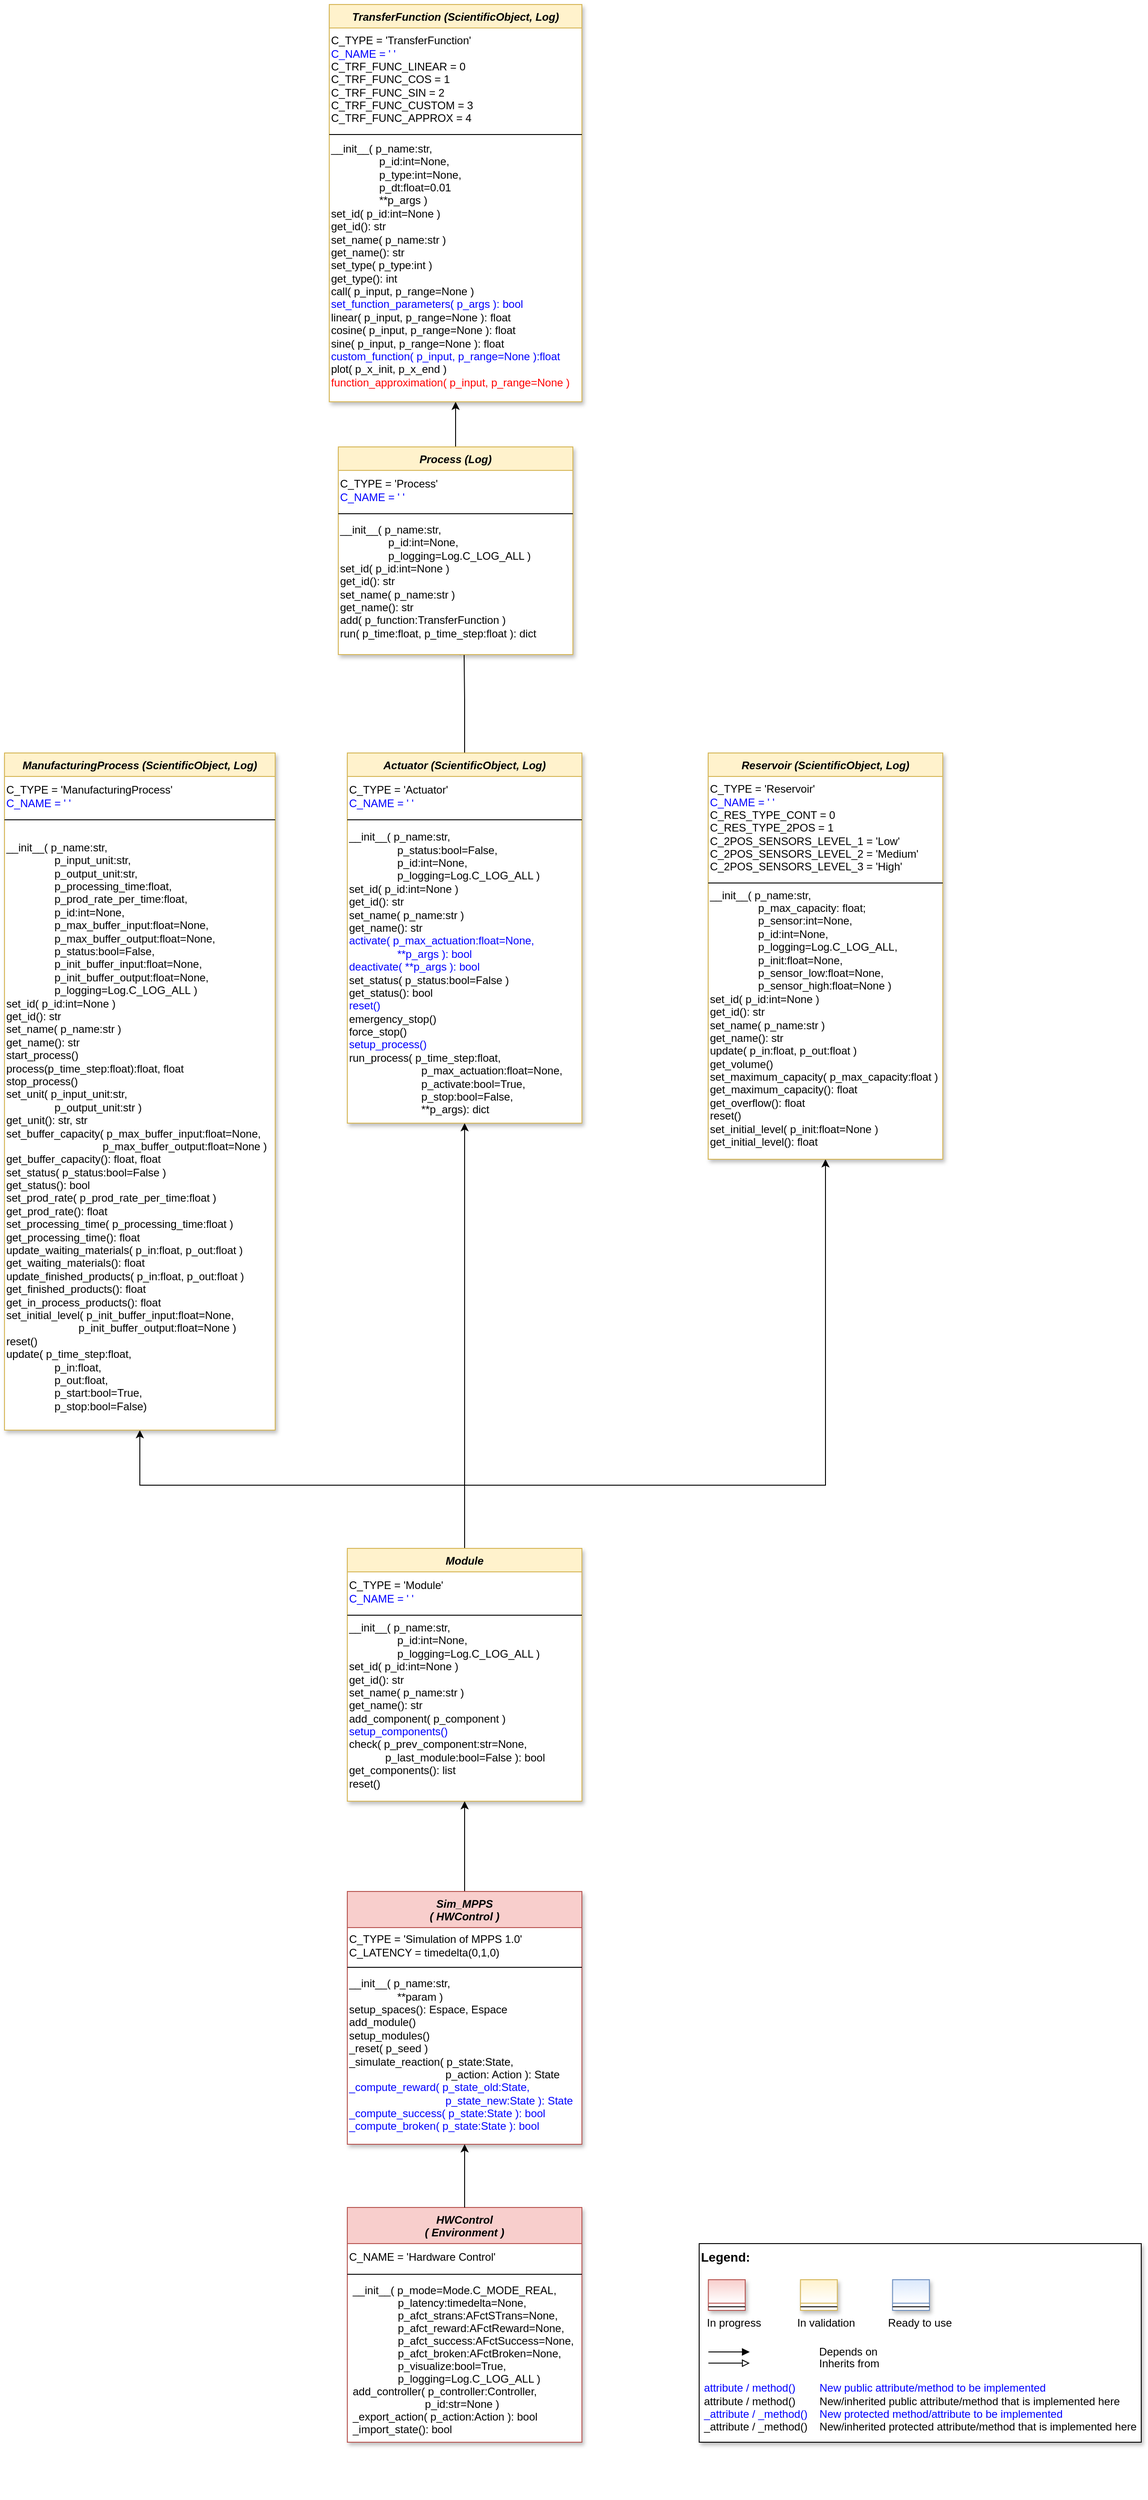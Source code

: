 <mxfile version="20.2.3" type="device"><diagram id="C5RBs43oDa-KdzZeNtuy" name="Page-1"><mxGraphModel dx="1422" dy="977" grid="1" gridSize="10" guides="1" tooltips="1" connect="1" arrows="1" fold="1" page="1" pageScale="1" pageWidth="2336" pageHeight="1654" math="0" shadow="0"><root><mxCell id="WIyWlLk6GJQsqaUBKTNV-0"/><mxCell id="WIyWlLk6GJQsqaUBKTNV-1" parent="WIyWlLk6GJQsqaUBKTNV-0"/><mxCell id="HwpbaipmCZ6msKkclnDm-9" style="edgeStyle=orthogonalEdgeStyle;rounded=0;orthogonalLoop=1;jettySize=auto;html=1;entryX=0.5;entryY=1;entryDx=0;entryDy=0;" parent="WIyWlLk6GJQsqaUBKTNV-1" source="uryo6djWwB9KvB10PPW3-9" target="HwpbaipmCZ6msKkclnDm-3" edge="1"><mxGeometry relative="1" as="geometry"/></mxCell><mxCell id="uryo6djWwB9KvB10PPW3-9" value="Sim_MPPS&#10;( HWControl )" style="swimlane;fontStyle=3;align=center;verticalAlign=top;childLayout=stackLayout;horizontal=1;startSize=40;horizontalStack=0;resizeParent=1;resizeLast=0;collapsible=1;marginBottom=0;rounded=0;shadow=1;strokeWidth=1;fillColor=#f8cecc;strokeColor=#b85450;swimlaneFillColor=#ffffff;" parent="WIyWlLk6GJQsqaUBKTNV-1" vertex="1"><mxGeometry x="480" y="2310" width="260" height="280" as="geometry"><mxRectangle x="230" y="140" width="160" height="26" as="alternateBounds"/></mxGeometry></mxCell><mxCell id="KNHcogfL9zA5Jfy7HWF_-0" value="&lt;span style=&quot;&quot;&gt;C_TYPE = 'Simulation of MPPS 1.0'&lt;br&gt;C_LATENCY = timedelta(0,1,0)&lt;br&gt;&lt;/span&gt;" style="text;html=1;strokeColor=none;fillColor=none;align=left;verticalAlign=middle;whiteSpace=wrap;rounded=0;" vertex="1" parent="uryo6djWwB9KvB10PPW3-9"><mxGeometry y="40" width="260" height="40" as="geometry"/></mxCell><mxCell id="uryo6djWwB9KvB10PPW3-10" value="" style="line;html=1;strokeWidth=1;align=left;verticalAlign=middle;spacingTop=-1;spacingLeft=3;spacingRight=3;rotatable=0;labelPosition=right;points=[];portConstraint=eastwest;fillColor=#f8cecc;strokeColor=#000000;" parent="uryo6djWwB9KvB10PPW3-9" vertex="1"><mxGeometry y="80" width="260" height="8" as="geometry"/></mxCell><mxCell id="0DCWFAYMtEVJNfJJVhTo-0" value="" style="group" parent="WIyWlLk6GJQsqaUBKTNV-1" vertex="1" connectable="0"><mxGeometry x="870" y="2700" width="490" height="220" as="geometry"/></mxCell><mxCell id="0DCWFAYMtEVJNfJJVhTo-1" value="&lt;font color=&quot;#000000&quot; size=&quot;1&quot;&gt;&lt;b style=&quot;font-size: 14px&quot;&gt;Legend:&lt;br&gt;&lt;/b&gt;&lt;/font&gt;&lt;br&gt;&lt;br&gt;&lt;br&gt;&lt;font color=&quot;#0000ff&quot; style=&quot;font-size: 6px&quot;&gt;&lt;br&gt;&lt;/font&gt;&lt;span style=&quot;color: rgb(0 , 0 , 0)&quot;&gt;&lt;font style=&quot;font-size: 4px&quot;&gt;&amp;nbsp; &amp;nbsp;&lt;/font&gt;&amp;nbsp;In progress&amp;nbsp; &amp;nbsp; &amp;nbsp; &amp;nbsp; &amp;nbsp; &amp;nbsp; In validation&amp;nbsp; &amp;nbsp; &amp;nbsp; &amp;nbsp; &amp;nbsp; &amp;nbsp;Ready to use&lt;/span&gt;&lt;font color=&quot;#000000&quot;&gt;&amp;nbsp;&lt;br&gt;&lt;/font&gt;&lt;font color=&quot;#0000ff&quot;&gt;&lt;br&gt;&lt;br&gt;&lt;br&gt;&lt;br&gt;&amp;nbsp;attribute / method()&amp;nbsp; &amp;nbsp; &amp;nbsp; &amp;nbsp; New public attribute/method to be implemented&lt;/font&gt;&lt;br&gt;&lt;font color=&quot;#000000&quot;&gt;&amp;nbsp;&lt;/font&gt;&lt;font color=&quot;#000000&quot;&gt;attribute / method()&lt;span&gt;&#9;&lt;/span&gt;&amp;nbsp; &amp;nbsp; &amp;nbsp; &amp;nbsp;New/inherited public attribute/method that is implemented here&lt;br&gt;&lt;/font&gt;&lt;font color=&quot;#0000ff&quot;&gt;&amp;nbsp;_attribute /&amp;nbsp;&lt;/font&gt;&lt;font color=&quot;#0000ff&quot;&gt;_method()&amp;nbsp; &amp;nbsp; New protected method/attribute to be implemented&lt;/font&gt;&lt;br&gt;&lt;font color=&quot;#000000&quot;&gt;&amp;nbsp;_attribute / _method()&amp;nbsp; &amp;nbsp; New/inherited protected attribute/method that is implemented here&lt;br&gt;&lt;/font&gt;&lt;font color=&quot;#000000&quot;&gt;&lt;br&gt;&lt;br&gt;&lt;br&gt;&lt;br&gt;&lt;br&gt;&lt;/font&gt;" style="text;html=1;align=left;verticalAlign=top;whiteSpace=wrap;rounded=0;fontColor=#006600;strokeColor=#000000;shadow=1;fillColor=#ffffff;" parent="0DCWFAYMtEVJNfJJVhTo-0" vertex="1"><mxGeometry width="490.0" height="220" as="geometry"/></mxCell><mxCell id="0DCWFAYMtEVJNfJJVhTo-2" value="Depends on" style="endArrow=block;html=1;labelPosition=right;verticalLabelPosition=middle;align=left;verticalAlign=middle;endFill=1;fontSize=12;" parent="0DCWFAYMtEVJNfJJVhTo-0" edge="1"><mxGeometry x="-1623.125" y="-2180" width="51.042" height="50" as="geometry"><mxPoint x="10.208" y="120.003" as="sourcePoint"/><mxPoint x="55.991" y="120.003" as="targetPoint"/><mxPoint x="98" as="offset"/><Array as="points"><mxPoint x="30.625" y="120"/></Array></mxGeometry></mxCell><mxCell id="0DCWFAYMtEVJNfJJVhTo-3" value="Inherits from" style="endArrow=block;html=1;labelPosition=right;verticalLabelPosition=middle;align=left;verticalAlign=middle;endFill=0;fontSize=12;" parent="0DCWFAYMtEVJNfJJVhTo-0" edge="1"><mxGeometry x="-1623.125" y="-2180" width="51.042" height="50" as="geometry"><mxPoint x="10.208" y="132.385" as="sourcePoint"/><mxPoint x="55.991" y="132.385" as="targetPoint"/><mxPoint x="98" y="1" as="offset"/></mxGeometry></mxCell><mxCell id="0DCWFAYMtEVJNfJJVhTo-4" value="" style="swimlane;fontStyle=3;align=center;verticalAlign=top;childLayout=stackLayout;horizontal=1;startSize=26;horizontalStack=0;resizeParent=1;resizeLast=0;collapsible=1;marginBottom=0;rounded=0;shadow=1;strokeWidth=1;fillColor=#f8cecc;strokeColor=#b85450;gradientColor=#ffffff;swimlaneFillColor=#ffffff;" parent="0DCWFAYMtEVJNfJJVhTo-0" vertex="1"><mxGeometry x="10.208" y="40" width="40.833" height="34" as="geometry"><mxRectangle x="230" y="140" width="160" height="26" as="alternateBounds"/></mxGeometry></mxCell><mxCell id="0DCWFAYMtEVJNfJJVhTo-5" value="" style="line;html=1;strokeWidth=1;align=left;verticalAlign=middle;spacingTop=-1;spacingLeft=3;spacingRight=3;rotatable=0;labelPosition=right;points=[];portConstraint=eastwest;" parent="0DCWFAYMtEVJNfJJVhTo-4" vertex="1"><mxGeometry y="26" width="40.833" height="8" as="geometry"/></mxCell><mxCell id="0DCWFAYMtEVJNfJJVhTo-6" value="" style="swimlane;fontStyle=3;align=center;verticalAlign=top;childLayout=stackLayout;horizontal=1;startSize=26;horizontalStack=0;resizeParent=1;resizeLast=0;collapsible=1;marginBottom=0;rounded=0;shadow=1;strokeWidth=1;fillColor=#fff2cc;strokeColor=#d6b656;gradientColor=#ffffff;swimlaneFillColor=#ffffff;" parent="0DCWFAYMtEVJNfJJVhTo-0" vertex="1"><mxGeometry x="112.292" y="40" width="40.833" height="34" as="geometry"><mxRectangle x="230" y="140" width="160" height="26" as="alternateBounds"/></mxGeometry></mxCell><mxCell id="0DCWFAYMtEVJNfJJVhTo-7" value="" style="line;html=1;strokeWidth=1;align=left;verticalAlign=middle;spacingTop=-1;spacingLeft=3;spacingRight=3;rotatable=0;labelPosition=right;points=[];portConstraint=eastwest;" parent="0DCWFAYMtEVJNfJJVhTo-6" vertex="1"><mxGeometry y="26" width="40.833" height="8" as="geometry"/></mxCell><mxCell id="0DCWFAYMtEVJNfJJVhTo-8" value="" style="swimlane;fontStyle=3;align=center;verticalAlign=top;childLayout=stackLayout;horizontal=1;startSize=26;horizontalStack=0;resizeParent=1;resizeLast=0;collapsible=1;marginBottom=0;rounded=0;shadow=1;strokeWidth=1;fillColor=#dae8fc;strokeColor=#6c8ebf;gradientColor=#ffffff;swimlaneFillColor=#ffffff;" parent="0DCWFAYMtEVJNfJJVhTo-0" vertex="1"><mxGeometry x="214.375" y="40" width="40.833" height="34" as="geometry"><mxRectangle x="230" y="140" width="160" height="26" as="alternateBounds"/></mxGeometry></mxCell><mxCell id="0DCWFAYMtEVJNfJJVhTo-9" value="" style="line;html=1;strokeWidth=1;align=left;verticalAlign=middle;spacingTop=-1;spacingLeft=3;spacingRight=3;rotatable=0;labelPosition=right;points=[];portConstraint=eastwest;" parent="0DCWFAYMtEVJNfJJVhTo-8" vertex="1"><mxGeometry y="26" width="40.833" height="8" as="geometry"/></mxCell><mxCell id="HwpbaipmCZ6msKkclnDm-21" style="edgeStyle=orthogonalEdgeStyle;rounded=0;orthogonalLoop=1;jettySize=auto;html=1;exitX=0.5;exitY=0;exitDx=0;exitDy=0;entryX=0.5;entryY=1;entryDx=0;entryDy=0;" parent="WIyWlLk6GJQsqaUBKTNV-1" source="HwpbaipmCZ6msKkclnDm-3" target="HwpbaipmCZ6msKkclnDm-12" edge="1"><mxGeometry relative="1" as="geometry"/></mxCell><mxCell id="HwpbaipmCZ6msKkclnDm-22" style="edgeStyle=orthogonalEdgeStyle;rounded=0;orthogonalLoop=1;jettySize=auto;html=1;exitX=0.5;exitY=0;exitDx=0;exitDy=0;entryX=0.5;entryY=1;entryDx=0;entryDy=0;" parent="WIyWlLk6GJQsqaUBKTNV-1" source="HwpbaipmCZ6msKkclnDm-3" target="HwpbaipmCZ6msKkclnDm-10" edge="1"><mxGeometry relative="1" as="geometry"><Array as="points"><mxPoint x="610" y="1860"/><mxPoint x="1010" y="1860"/></Array></mxGeometry></mxCell><mxCell id="HwpbaipmCZ6msKkclnDm-23" style="edgeStyle=orthogonalEdgeStyle;rounded=0;orthogonalLoop=1;jettySize=auto;html=1;exitX=0.5;exitY=0;exitDx=0;exitDy=0;entryX=0.5;entryY=1;entryDx=0;entryDy=0;" parent="WIyWlLk6GJQsqaUBKTNV-1" source="HwpbaipmCZ6msKkclnDm-3" target="HwpbaipmCZ6msKkclnDm-14" edge="1"><mxGeometry relative="1" as="geometry"><Array as="points"><mxPoint x="610" y="1860"/><mxPoint x="250" y="1860"/></Array></mxGeometry></mxCell><mxCell id="HwpbaipmCZ6msKkclnDm-3" value="Module" style="swimlane;fontStyle=3;align=center;verticalAlign=top;childLayout=stackLayout;horizontal=1;startSize=26;horizontalStack=0;resizeParent=1;resizeLast=0;collapsible=1;marginBottom=0;rounded=0;shadow=1;strokeWidth=1;fillColor=#fff2cc;strokeColor=#d6b656;swimlaneFillColor=#ffffff;" parent="WIyWlLk6GJQsqaUBKTNV-1" vertex="1"><mxGeometry x="480" y="1930" width="260" height="280" as="geometry"><mxRectangle x="230" y="140" width="160" height="26" as="alternateBounds"/></mxGeometry></mxCell><mxCell id="aHs43ZqTLczmFFkF9JPG-1" value="&lt;span style=&quot;&quot;&gt;C_TYPE = 'Module'&lt;br&gt;&lt;font color=&quot;#0000ff&quot;&gt;C_NAME = ' '&lt;/font&gt;&lt;br&gt;&lt;/span&gt;" style="text;html=1;strokeColor=none;fillColor=none;align=left;verticalAlign=middle;whiteSpace=wrap;rounded=0;" parent="HwpbaipmCZ6msKkclnDm-3" vertex="1"><mxGeometry y="26" width="260" height="44" as="geometry"/></mxCell><mxCell id="HwpbaipmCZ6msKkclnDm-5" value="" style="line;html=1;strokeWidth=1;align=left;verticalAlign=middle;spacingTop=-1;spacingLeft=3;spacingRight=3;rotatable=0;labelPosition=right;points=[];portConstraint=eastwest;fillColor=#f8cecc;strokeColor=#000000;" parent="HwpbaipmCZ6msKkclnDm-3" vertex="1"><mxGeometry y="70" width="260" height="8" as="geometry"/></mxCell><mxCell id="aHs43ZqTLczmFFkF9JPG-2" value="__init__( p_name:str,&lt;br&gt;&lt;span style=&quot;white-space: pre;&quot;&gt;&#9;&lt;/span&gt;&lt;span style=&quot;white-space: pre;&quot;&gt;&#9;&lt;/span&gt;p_id:int=None,&lt;br&gt;&lt;span style=&quot;white-space: pre;&quot;&gt;&#9;&lt;/span&gt;&lt;span style=&quot;white-space: pre;&quot;&gt;&#9;&lt;/span&gt;p_logging=Log.C_LOG_ALL )&lt;br&gt;set_id( p_id:int=None )&lt;br&gt;get_id(): str&lt;br&gt;set_name( p_name:str )&lt;br&gt;get_name(): str&lt;br&gt;add_component( p_component )&lt;br&gt;&lt;font color=&quot;#0000ff&quot;&gt;setup_components()&lt;/font&gt;&lt;br&gt;check( p_prev_component:str=None,&lt;br&gt;&lt;span style=&quot;white-space: pre;&quot;&gt;&#9;&lt;/span&gt;&amp;nbsp; &amp;nbsp; p_last_module:bool=False ): bool&lt;br&gt;get_components(): list&lt;br&gt;reset()" style="text;html=1;strokeColor=none;fillColor=none;align=left;verticalAlign=middle;whiteSpace=wrap;rounded=0;" parent="HwpbaipmCZ6msKkclnDm-3" vertex="1"><mxGeometry y="78" width="260" height="192" as="geometry"/></mxCell><mxCell id="HwpbaipmCZ6msKkclnDm-10" value="Reservoir (ScientificObject, Log)" style="swimlane;fontStyle=3;align=center;verticalAlign=top;childLayout=stackLayout;horizontal=1;startSize=26;horizontalStack=0;resizeParent=1;resizeLast=0;collapsible=1;marginBottom=0;rounded=0;shadow=1;strokeWidth=1;fillColor=#fff2cc;strokeColor=#d6b656;swimlaneFillColor=#ffffff;" parent="WIyWlLk6GJQsqaUBKTNV-1" vertex="1"><mxGeometry x="880" y="1049" width="260" height="450" as="geometry"><mxRectangle x="230" y="140" width="160" height="26" as="alternateBounds"/></mxGeometry></mxCell><mxCell id="wk6TkpKfk2oOGZ_sk74T-4" value="&lt;span style=&quot;&quot;&gt;C_TYPE = 'Reservoir'&lt;br&gt;&lt;font color=&quot;#0000ff&quot;&gt;C_NAME = ' '&lt;br&gt;&lt;/font&gt;C_RES_TYPE_CONT = 0&lt;br&gt;C_RES_TYPE_2POS = 1&lt;br&gt;C_2POS_SENSORS_LEVEL_1 = 'Low'&lt;/span&gt;&lt;br&gt;C_2POS_SENSORS_LEVEL_2 = 'Medium'&lt;br&gt;C_2POS_SENSORS_LEVEL_3 = 'High'&lt;span style=&quot;&quot;&gt;&lt;br&gt;&lt;/span&gt;" style="text;html=1;strokeColor=none;fillColor=none;align=left;verticalAlign=middle;whiteSpace=wrap;rounded=0;" parent="HwpbaipmCZ6msKkclnDm-10" vertex="1"><mxGeometry y="26" width="260" height="114" as="geometry"/></mxCell><mxCell id="HwpbaipmCZ6msKkclnDm-11" value="" style="line;html=1;strokeWidth=1;align=left;verticalAlign=middle;spacingTop=-1;spacingLeft=3;spacingRight=3;rotatable=0;labelPosition=right;points=[];portConstraint=eastwest;fillColor=#f8cecc;strokeColor=#000000;" parent="HwpbaipmCZ6msKkclnDm-10" vertex="1"><mxGeometry y="140" width="260" height="8" as="geometry"/></mxCell><mxCell id="wk6TkpKfk2oOGZ_sk74T-5" value="__init__( p_name:str,&lt;br&gt;&lt;span style=&quot;white-space: pre;&quot;&gt;&#9;&lt;/span&gt;&lt;span style=&quot;white-space: pre;&quot;&gt;&#9;&lt;/span&gt;p_max_capacity: float;&lt;br&gt;&lt;span style=&quot;white-space: pre;&quot;&gt;&#9;&lt;/span&gt;&lt;span style=&quot;white-space: pre;&quot;&gt;&#9;&lt;/span&gt;p_sensor:int=None,&lt;br&gt;&lt;span style=&quot;white-space: pre;&quot;&gt;&#9;&lt;/span&gt;&lt;span style=&quot;white-space: pre;&quot;&gt;&#9;&lt;/span&gt;p_id:int=None,&lt;br&gt;&lt;span style=&quot;white-space: pre;&quot;&gt;&#9;&lt;/span&gt;&lt;span style=&quot;white-space: pre;&quot;&gt;&#9;&lt;/span&gt;p_logging=Log.C_LOG_ALL,&lt;br&gt;&lt;span style=&quot;white-space: pre;&quot;&gt;&#9;&lt;/span&gt;&lt;span style=&quot;white-space: pre;&quot;&gt;&#9;&lt;/span&gt;p_init:float=None,&lt;br&gt;&lt;span style=&quot;white-space: pre;&quot;&gt;&#9;&lt;/span&gt;&lt;span style=&quot;white-space: pre;&quot;&gt;&#9;&lt;/span&gt;p_sensor_low:float=None,&lt;br&gt;&lt;span style=&quot;white-space: pre;&quot;&gt;&#9;&lt;/span&gt;&lt;span style=&quot;white-space: pre;&quot;&gt;&#9;&lt;/span&gt;p_sensor_high:float=None&amp;nbsp;)&lt;br&gt;set_id( p_id:int=None )&lt;br&gt;get_id(): str&lt;br&gt;set_name( p_name:str )&lt;br&gt;get_name(): str&lt;br&gt;update( p_in:float, p_out:float )&lt;br&gt;get_volume()&lt;br&gt;set_maximum_capacity( p_max_capacity:float )&lt;br&gt;get_maximum_capacity(): float&lt;br&gt;get_overflow(): float&lt;br&gt;reset()&lt;br&gt;set_initial_level( p_init:float=None )&lt;br&gt;get_initial_level(): float&lt;br&gt;" style="text;html=1;strokeColor=none;fillColor=none;align=left;verticalAlign=middle;whiteSpace=wrap;rounded=0;" parent="HwpbaipmCZ6msKkclnDm-10" vertex="1"><mxGeometry y="148" width="260" height="292" as="geometry"/></mxCell><mxCell id="wk6TkpKfk2oOGZ_sk74T-12" style="edgeStyle=orthogonalEdgeStyle;rounded=0;orthogonalLoop=1;jettySize=auto;html=1;exitX=0.5;exitY=0;exitDx=0;exitDy=0;entryX=0.536;entryY=1.011;entryDx=0;entryDy=0;entryPerimeter=0;fontColor=#0000FF;" parent="WIyWlLk6GJQsqaUBKTNV-1" source="HwpbaipmCZ6msKkclnDm-12" target="wk6TkpKfk2oOGZ_sk74T-11" edge="1"><mxGeometry relative="1" as="geometry"/></mxCell><mxCell id="HwpbaipmCZ6msKkclnDm-12" value="Actuator (ScientificObject, Log)" style="swimlane;fontStyle=3;align=center;verticalAlign=top;childLayout=stackLayout;horizontal=1;startSize=26;horizontalStack=0;resizeParent=1;resizeLast=0;collapsible=1;marginBottom=0;rounded=0;shadow=1;strokeWidth=1;fillColor=#fff2cc;strokeColor=#d6b656;swimlaneFillColor=#ffffff;" parent="WIyWlLk6GJQsqaUBKTNV-1" vertex="1"><mxGeometry x="480" y="1049" width="260" height="410" as="geometry"><mxRectangle x="230" y="140" width="160" height="26" as="alternateBounds"/></mxGeometry></mxCell><mxCell id="wk6TkpKfk2oOGZ_sk74T-0" value="&lt;span style=&quot;&quot;&gt;C_TYPE = 'Actuator'&lt;br&gt;&lt;font color=&quot;#0000ff&quot;&gt;C_NAME = ' '&lt;/font&gt;&lt;br&gt;&lt;/span&gt;" style="text;html=1;strokeColor=none;fillColor=none;align=left;verticalAlign=middle;whiteSpace=wrap;rounded=0;" parent="HwpbaipmCZ6msKkclnDm-12" vertex="1"><mxGeometry y="26" width="260" height="44" as="geometry"/></mxCell><mxCell id="HwpbaipmCZ6msKkclnDm-13" value="" style="line;html=1;strokeWidth=1;align=left;verticalAlign=middle;spacingTop=-1;spacingLeft=3;spacingRight=3;rotatable=0;labelPosition=right;points=[];portConstraint=eastwest;fillColor=#f8cecc;strokeColor=#000000;" parent="HwpbaipmCZ6msKkclnDm-12" vertex="1"><mxGeometry y="70" width="260" height="8" as="geometry"/></mxCell><mxCell id="wk6TkpKfk2oOGZ_sk74T-1" value="__init__( p_name:str,&lt;br&gt;&lt;span style=&quot;&quot;&gt;&#9;&lt;/span&gt;&lt;span style=&quot;&quot;&gt;&#9;&lt;/span&gt;&lt;span style=&quot;white-space: pre;&quot;&gt;&#9;&lt;/span&gt;&lt;span style=&quot;white-space: pre;&quot;&gt;&#9;&lt;/span&gt;p_status:bool=False,&lt;br&gt;&lt;span style=&quot;white-space: pre;&quot;&gt;&#9;&lt;/span&gt;&lt;span style=&quot;white-space: pre;&quot;&gt;&#9;&lt;/span&gt;p_id:int=None,&lt;br&gt;&lt;span style=&quot;white-space: pre;&quot;&gt;&#9;&lt;/span&gt;&lt;span style=&quot;white-space: pre;&quot;&gt;&#9;&lt;/span&gt;p_logging=Log.C_LOG_ALL )&lt;br&gt;set_id( p_id:int=None )&lt;br&gt;get_id(): str&lt;br&gt;set_name( p_name:str )&lt;br&gt;get_name(): str&lt;br&gt;&lt;font color=&quot;#0000ff&quot;&gt;activate( p_max_actuation:float=None,&lt;br&gt;&lt;span style=&quot;white-space: pre;&quot;&gt;&#9;&lt;/span&gt;&lt;span style=&quot;white-space: pre;&quot;&gt;&#9;&lt;/span&gt;**p_args ): bool&lt;br&gt;deactivate( **p_args ): bool&lt;/font&gt;&lt;br&gt;set_status( p_status:bool=False )&lt;br&gt;get_status(): bool&lt;br&gt;&lt;font color=&quot;#0000ff&quot;&gt;reset()&lt;/font&gt;&lt;br&gt;emergency_stop()&lt;br&gt;force_stop()&lt;br&gt;&lt;font color=&quot;#0000ff&quot;&gt;setup_process()&lt;/font&gt;&lt;br&gt;run_process( p_time_step:float,&lt;br&gt;&lt;span style=&quot;white-space: pre;&quot;&gt;&#9;&lt;/span&gt;&lt;span style=&quot;white-space: pre;&quot;&gt;&#9;&lt;/span&gt;&lt;span style=&quot;white-space: pre;&quot;&gt;&#9;&lt;/span&gt;p_max_actuation:float=None,&lt;br&gt;&lt;span style=&quot;white-space: pre;&quot;&gt;&#9;&lt;/span&gt;&lt;span style=&quot;white-space: pre;&quot;&gt;&#9;&lt;/span&gt;&lt;span style=&quot;white-space: pre;&quot;&gt;&#9;&lt;/span&gt;p_activate:bool=True,&lt;br&gt;&lt;span style=&quot;white-space: pre;&quot;&gt;&#9;&lt;/span&gt;&lt;span style=&quot;white-space: pre;&quot;&gt;&#9;&lt;/span&gt;&lt;span style=&quot;white-space: pre;&quot;&gt;&#9;&lt;/span&gt;p_stop:bool=False,&lt;br&gt;&lt;span style=&quot;white-space: pre;&quot;&gt;&#9;&lt;/span&gt;&lt;span style=&quot;white-space: pre;&quot;&gt;&#9;&lt;/span&gt;&lt;span style=&quot;white-space: pre;&quot;&gt;&#9;&lt;/span&gt;**p_args): dict" style="text;html=1;strokeColor=none;fillColor=none;align=left;verticalAlign=middle;whiteSpace=wrap;rounded=0;" parent="HwpbaipmCZ6msKkclnDm-12" vertex="1"><mxGeometry y="78" width="260" height="332" as="geometry"/></mxCell><mxCell id="HwpbaipmCZ6msKkclnDm-14" value="ManufacturingProcess (ScientificObject, Log)" style="swimlane;fontStyle=3;align=center;verticalAlign=top;childLayout=stackLayout;horizontal=1;startSize=26;horizontalStack=0;resizeParent=1;resizeLast=0;collapsible=1;marginBottom=0;rounded=0;shadow=1;strokeWidth=1;fillColor=#fff2cc;strokeColor=#d6b656;swimlaneFillColor=#ffffff;" parent="WIyWlLk6GJQsqaUBKTNV-1" vertex="1"><mxGeometry x="100" y="1049" width="300" height="750" as="geometry"><mxRectangle x="230" y="140" width="160" height="26" as="alternateBounds"/></mxGeometry></mxCell><mxCell id="wk6TkpKfk2oOGZ_sk74T-6" value="&lt;span style=&quot;&quot;&gt;C_TYPE = 'ManufacturingProcess'&lt;br&gt;&lt;font color=&quot;#0000ff&quot;&gt;C_NAME = ' '&lt;/font&gt;&lt;br&gt;&lt;/span&gt;" style="text;html=1;strokeColor=none;fillColor=none;align=left;verticalAlign=middle;whiteSpace=wrap;rounded=0;" parent="HwpbaipmCZ6msKkclnDm-14" vertex="1"><mxGeometry y="26" width="300" height="44" as="geometry"/></mxCell><mxCell id="HwpbaipmCZ6msKkclnDm-15" value="" style="line;html=1;strokeWidth=1;align=left;verticalAlign=middle;spacingTop=-1;spacingLeft=3;spacingRight=3;rotatable=0;labelPosition=right;points=[];portConstraint=eastwest;fillColor=#f8cecc;strokeColor=#000000;" parent="HwpbaipmCZ6msKkclnDm-14" vertex="1"><mxGeometry y="70" width="300" height="8" as="geometry"/></mxCell><mxCell id="wk6TkpKfk2oOGZ_sk74T-7" value="__init__( p_name:str,&lt;br&gt;&lt;span style=&quot;white-space: pre;&quot;&gt;&#9;&lt;/span&gt;&lt;span style=&quot;white-space: pre;&quot;&gt;&#9;&lt;/span&gt;p_input_unit:str,&lt;br&gt;&lt;span style=&quot;white-space: pre;&quot;&gt;&#9;&lt;/span&gt;&lt;span style=&quot;white-space: pre;&quot;&gt;&#9;&lt;/span&gt;p_output_unit:str,&lt;br&gt;&lt;span style=&quot;white-space: pre;&quot;&gt;&#9;&lt;/span&gt;&lt;span style=&quot;white-space: pre;&quot;&gt;&#9;&lt;/span&gt;p_processing_time:float,&lt;br&gt;&lt;span style=&quot;white-space: pre;&quot;&gt;&#9;&lt;/span&gt;&lt;span style=&quot;white-space: pre;&quot;&gt;&#9;&lt;/span&gt;p_prod_rate_per_time:float,&lt;br&gt;&lt;span style=&quot;white-space: pre;&quot;&gt;&#9;&lt;/span&gt;&lt;span style=&quot;white-space: pre;&quot;&gt;&#9;&lt;/span&gt;p_id:int=None,&lt;br&gt;&lt;span style=&quot;white-space: pre;&quot;&gt;&#9;&lt;/span&gt;&lt;span style=&quot;white-space: pre;&quot;&gt;&#9;&lt;/span&gt;p_max_buffer_input:float=None,&lt;br&gt;&lt;span style=&quot;white-space: pre;&quot;&gt;&#9;&lt;/span&gt;&lt;span style=&quot;white-space: pre;&quot;&gt;&#9;&lt;/span&gt;p_max_buffer_output:float=None,&lt;br&gt;&lt;span style=&quot;white-space: pre;&quot;&gt;&#9;&lt;/span&gt;&lt;span style=&quot;white-space: pre;&quot;&gt;&#9;&lt;/span&gt;p_status:bool=False,&lt;br&gt;&lt;span style=&quot;white-space: pre;&quot;&gt;&#9;&lt;/span&gt;&lt;span style=&quot;white-space: pre;&quot;&gt;&#9;&lt;/span&gt;p_init_buffer_input:float=None,&lt;br&gt;&lt;span style=&quot;white-space: pre;&quot;&gt;&#9;&lt;/span&gt;&lt;span style=&quot;white-space: pre;&quot;&gt;&#9;&lt;/span&gt;p_init_buffer_output:float=None,&lt;br&gt;&lt;span style=&quot;white-space: pre;&quot;&gt;&#9;&lt;/span&gt;&lt;span style=&quot;white-space: pre;&quot;&gt;&#9;&lt;/span&gt;p_logging=Log.C_LOG_ALL&amp;nbsp;)&lt;br&gt;set_id( p_id:int=None )&lt;br&gt;get_id(): str&lt;br&gt;set_name( p_name:str )&lt;br&gt;get_name(): str&lt;br&gt;start_process()&lt;br&gt;process(p_time_step:float):float, float&lt;br&gt;stop_process()&lt;br&gt;set_unit( p_input_unit:str,&lt;br&gt;&lt;span style=&quot;white-space: pre;&quot;&gt;&#9;&lt;/span&gt;&lt;span style=&quot;white-space: pre;&quot;&gt;&#9;&lt;/span&gt;p_output_unit:str )&lt;br&gt;get_unit(): str, str&lt;br&gt;set_buffer_capacity( p_max_buffer_input:float=None,&lt;br&gt;&lt;span style=&quot;white-space: pre;&quot;&gt;&#9;&lt;/span&gt;&lt;span style=&quot;white-space: pre;&quot;&gt;&#9;&lt;/span&gt;&lt;span style=&quot;white-space: pre;&quot;&gt;&#9;&lt;/span&gt;&lt;span style=&quot;white-space: pre;&quot;&gt;&#9;&lt;/span&gt;p_max_buffer_output:float=None )&lt;br&gt;get_buffer_capacity(): float, float&lt;br&gt;set_status( p_status:bool=False )&lt;br&gt;get_status(): bool&lt;br&gt;set_prod_rate( p_prod_rate_per_time:float )&lt;br&gt;get_prod_rate(): float&lt;br&gt;set_processing_time( p_processing_time:float )&lt;br&gt;get_processing_time(): float&lt;br&gt;update_waiting_materials( p_in:float, p_out:float )&lt;br&gt;get_waiting_materials(): float&lt;br&gt;update_finished_products( p_in:float, p_out:float )&lt;br&gt;get_finished_products(): float&lt;br&gt;get_in_process_products(): float&lt;br&gt;set_initial_level( p_init_buffer_input:float=None,&lt;br&gt;&lt;span style=&quot;white-space: pre;&quot;&gt;&#9;&lt;/span&gt;&lt;span style=&quot;white-space: pre;&quot;&gt;&#9;&lt;/span&gt;&lt;span style=&quot;white-space: pre;&quot;&gt;&#9;&lt;/span&gt;p_init_buffer_output:float=None )&lt;br&gt;reset()&lt;br&gt;update( p_time_step:float,&lt;br&gt;&lt;span style=&quot;white-space: pre;&quot;&gt;&#9;&lt;/span&gt;&lt;span style=&quot;white-space: pre;&quot;&gt;&#9;&lt;/span&gt;p_in:float,&lt;br&gt;&lt;span style=&quot;white-space: pre;&quot;&gt;&#9;&lt;/span&gt;&lt;span style=&quot;white-space: pre;&quot;&gt;&#9;&lt;/span&gt;p_out:float,&lt;br&gt;&lt;span style=&quot;white-space: pre;&quot;&gt;&#9;&lt;/span&gt;&lt;span style=&quot;white-space: pre;&quot;&gt;&#9;&lt;/span&gt;p_start:bool=True,&lt;br&gt;&lt;span style=&quot;white-space: pre;&quot;&gt;&#9;&lt;/span&gt;&lt;span style=&quot;white-space: pre;&quot;&gt;&#9;&lt;/span&gt;p_stop:bool=False)" style="text;html=1;strokeColor=none;fillColor=none;align=left;verticalAlign=middle;whiteSpace=wrap;rounded=0;" parent="HwpbaipmCZ6msKkclnDm-14" vertex="1"><mxGeometry y="78" width="300" height="672" as="geometry"/></mxCell><mxCell id="HwpbaipmCZ6msKkclnDm-25" style="edgeStyle=orthogonalEdgeStyle;rounded=0;orthogonalLoop=1;jettySize=auto;html=1;exitX=0.5;exitY=0;exitDx=0;exitDy=0;entryX=0.5;entryY=1;entryDx=0;entryDy=0;" parent="WIyWlLk6GJQsqaUBKTNV-1" source="HwpbaipmCZ6msKkclnDm-16" target="HwpbaipmCZ6msKkclnDm-18" edge="1"><mxGeometry relative="1" as="geometry"/></mxCell><mxCell id="HwpbaipmCZ6msKkclnDm-16" value="Process (Log)" style="swimlane;fontStyle=3;align=center;verticalAlign=top;childLayout=stackLayout;horizontal=1;startSize=26;horizontalStack=0;resizeParent=1;resizeLast=0;collapsible=1;marginBottom=0;rounded=0;shadow=1;strokeWidth=1;fillColor=#fff2cc;strokeColor=#d6b656;swimlaneFillColor=#ffffff;" parent="WIyWlLk6GJQsqaUBKTNV-1" vertex="1"><mxGeometry x="470" y="710" width="260" height="230" as="geometry"><mxRectangle x="230" y="140" width="160" height="26" as="alternateBounds"/></mxGeometry></mxCell><mxCell id="wk6TkpKfk2oOGZ_sk74T-10" value="&lt;span style=&quot;&quot;&gt;C_TYPE = 'Process'&lt;br&gt;&lt;font color=&quot;#0000ff&quot;&gt;C_NAME = ' '&lt;/font&gt;&lt;br&gt;&lt;/span&gt;" style="text;html=1;strokeColor=none;fillColor=none;align=left;verticalAlign=middle;whiteSpace=wrap;rounded=0;" parent="HwpbaipmCZ6msKkclnDm-16" vertex="1"><mxGeometry y="26" width="260" height="44" as="geometry"/></mxCell><mxCell id="HwpbaipmCZ6msKkclnDm-17" value="" style="line;html=1;strokeWidth=1;align=left;verticalAlign=middle;spacingTop=-1;spacingLeft=3;spacingRight=3;rotatable=0;labelPosition=right;points=[];portConstraint=eastwest;fillColor=#f8cecc;strokeColor=default;" parent="HwpbaipmCZ6msKkclnDm-16" vertex="1"><mxGeometry y="70" width="260" height="8" as="geometry"/></mxCell><mxCell id="wk6TkpKfk2oOGZ_sk74T-11" value="__init__( p_name:str,&lt;br&gt;&lt;span style=&quot;&quot;&gt;&#9;&lt;/span&gt;&lt;span style=&quot;&quot;&gt;&#9;&lt;/span&gt;&lt;span style=&quot;white-space: pre;&quot;&gt;&lt;span style=&quot;white-space: pre;&quot;&gt;&#9;&lt;/span&gt;&#9;&lt;/span&gt;p_id:int=None,&lt;br&gt;&lt;span style=&quot;&quot;&gt;&#9;&lt;/span&gt;&lt;span style=&quot;&quot;&gt;&#9;&lt;/span&gt;&lt;span style=&quot;white-space: pre;&quot;&gt;&#9;&lt;/span&gt;&lt;span style=&quot;white-space: pre;&quot;&gt;&#9;&lt;/span&gt;p_logging=Log.C_LOG_ALL )&lt;br&gt;set_id( p_id:int=None )&lt;br&gt;get_id(): str&lt;br&gt;set_name( p_name:str )&lt;br&gt;get_name(): str&lt;br&gt;add( p_function:TransferFunction&amp;nbsp;)&lt;br&gt;run( p_time:float, p_time_step:float ): dict" style="text;html=1;strokeColor=none;fillColor=none;align=left;verticalAlign=middle;whiteSpace=wrap;rounded=0;" parent="HwpbaipmCZ6msKkclnDm-16" vertex="1"><mxGeometry y="78" width="260" height="142" as="geometry"/></mxCell><mxCell id="HwpbaipmCZ6msKkclnDm-18" value="TransferFunction (ScientificObject, Log)" style="swimlane;fontStyle=3;align=center;verticalAlign=top;childLayout=stackLayout;horizontal=1;startSize=26;horizontalStack=0;resizeParent=1;resizeLast=0;collapsible=1;marginBottom=0;rounded=0;shadow=1;strokeWidth=1;fillColor=#fff2cc;strokeColor=#d6b656;swimlaneFillColor=#ffffff;" parent="WIyWlLk6GJQsqaUBKTNV-1" vertex="1"><mxGeometry x="460" y="220" width="280" height="440" as="geometry"><mxRectangle x="230" y="140" width="160" height="26" as="alternateBounds"/></mxGeometry></mxCell><mxCell id="wk6TkpKfk2oOGZ_sk74T-8" value="&lt;span style=&quot;&quot;&gt;C_TYPE = 'TransferFunction'&lt;br&gt;&lt;font color=&quot;#0000ff&quot;&gt;C_NAME = ' '&lt;br&gt;&lt;/font&gt;&lt;/span&gt;&lt;span style=&quot;&quot;&gt;C_TRF_FUNC_LINEAR = 0&lt;/span&gt;&lt;font color=&quot;#0000ff&quot;&gt;&lt;br&gt;&lt;/font&gt;C_TRF_FUNC_COS = 1&lt;font color=&quot;#0000ff&quot;&gt;&lt;br&gt;&lt;/font&gt;C_TRF_FUNC_SIN = 2&lt;font color=&quot;#0000ff&quot;&gt;&lt;br&gt;&lt;/font&gt;C_TRF_FUNC_CUSTOM = 3&lt;font color=&quot;#0000ff&quot;&gt;&lt;br&gt;&lt;/font&gt;C_TRF_FUNC_APPROX = 4&lt;span style=&quot;&quot;&gt;&lt;br&gt;&lt;/span&gt;" style="text;html=1;strokeColor=none;fillColor=none;align=left;verticalAlign=middle;whiteSpace=wrap;rounded=0;" parent="HwpbaipmCZ6msKkclnDm-18" vertex="1"><mxGeometry y="26" width="280" height="114" as="geometry"/></mxCell><mxCell id="aHs43ZqTLczmFFkF9JPG-0" value="" style="line;html=1;strokeWidth=1;align=left;verticalAlign=middle;spacingTop=-1;spacingLeft=3;spacingRight=3;rotatable=0;labelPosition=right;points=[];portConstraint=eastwest;fillColor=#f8cecc;strokeColor=#000000;" parent="HwpbaipmCZ6msKkclnDm-18" vertex="1"><mxGeometry y="140" width="280" height="8" as="geometry"/></mxCell><mxCell id="wk6TkpKfk2oOGZ_sk74T-9" value="__init__( p_name:str,&lt;br&gt;&lt;span style=&quot;&quot;&gt;&#9;&lt;/span&gt;&lt;span style=&quot;&quot;&gt;&#9;&lt;/span&gt;&lt;span style=&quot;white-space: pre;&quot;&gt;&lt;span style=&quot;white-space: pre;&quot;&gt;&#9;&lt;/span&gt;&#9;&lt;/span&gt;p_id:int=None,&lt;br&gt;&lt;span style=&quot;&quot;&gt;&#9;&lt;/span&gt;&lt;span style=&quot;&quot;&gt;&#9;&lt;/span&gt;&lt;span style=&quot;white-space: pre;&quot;&gt;&#9;&lt;/span&gt;&lt;span style=&quot;white-space: pre;&quot;&gt;&#9;&lt;/span&gt;p_type:int=None,&lt;br&gt;&lt;span style=&quot;&quot;&gt;&#9;&lt;/span&gt;&lt;span style=&quot;&quot;&gt;&#9;&lt;/span&gt;&lt;span style=&quot;white-space: pre;&quot;&gt;&#9;&lt;/span&gt;&lt;span style=&quot;white-space: pre;&quot;&gt;&#9;&lt;/span&gt;p_dt:float=0.01&lt;br&gt;&lt;span style=&quot;&quot;&gt;&#9;&lt;/span&gt;&lt;span style=&quot;&quot;&gt;&#9;&lt;/span&gt;&lt;span style=&quot;white-space: pre;&quot;&gt;&#9;&lt;/span&gt;&lt;span style=&quot;white-space: pre;&quot;&gt;&#9;&lt;/span&gt;**p_args&amp;nbsp;)&lt;br&gt;set_id( p_id:int=None )&lt;br&gt;get_id(): str&lt;br&gt;set_name( p_name:str )&lt;br&gt;get_name(): str&lt;br&gt;set_type( p_type:int )&lt;br&gt;get_type(): int&lt;br&gt;call( p_input, p_range=None )&lt;br&gt;&lt;font color=&quot;#0000ff&quot;&gt;set_function_parameters( p_args ): bool&lt;/font&gt;&lt;br&gt;linear( p_input, p_range=None&amp;nbsp;): float&lt;br&gt;cosine( p_input, p_range=None&amp;nbsp;): float&lt;br&gt;sine( p_input, p_range=None&amp;nbsp;): float&lt;br&gt;&lt;font color=&quot;#0000ff&quot;&gt;custom_function( p_input, p_range=None ):float&lt;/font&gt;&lt;br&gt;plot( p_x_init, p_x_end )&lt;br&gt;&lt;font color=&quot;#ff0000&quot;&gt;function_approximation( p_input, p_range=None )&lt;/font&gt;" style="text;html=1;strokeColor=none;fillColor=none;align=left;verticalAlign=middle;whiteSpace=wrap;rounded=0;" parent="HwpbaipmCZ6msKkclnDm-18" vertex="1"><mxGeometry y="148" width="280" height="282" as="geometry"/></mxCell><mxCell id="KNHcogfL9zA5Jfy7HWF_-1" value="__init__( p_name:str,&lt;br&gt;&lt;span style=&quot;white-space: pre;&quot;&gt;&#9;&lt;/span&gt;&lt;span style=&quot;white-space: pre;&quot;&gt;&#9;&lt;/span&gt;**param&amp;nbsp;)&lt;br&gt;setup_spaces(): Espace, Espace&lt;br&gt;add_module()&lt;br&gt;setup_modules()&lt;br&gt;_reset( p_seed )&lt;br&gt;_simulate_reaction( p_state:State,&lt;br&gt;&lt;span style=&quot;white-space: pre;&quot;&gt;&#9;&lt;/span&gt;&lt;span style=&quot;white-space: pre;&quot;&gt;&#9;&lt;/span&gt;&lt;span style=&quot;white-space: pre;&quot;&gt;&#9;&lt;/span&gt;&lt;span style=&quot;white-space: pre;&quot;&gt;&#9;&lt;/span&gt;p_action: Action ): State&lt;br&gt;&lt;font color=&quot;#0000ff&quot;&gt;_compute_reward( p_state_old:State,&lt;br&gt;&lt;span style=&quot;white-space: pre;&quot;&gt;&#9;&lt;/span&gt;&lt;span style=&quot;white-space: pre;&quot;&gt;&#9;&lt;/span&gt;&lt;span style=&quot;white-space: pre;&quot;&gt;&#9;&lt;/span&gt;&lt;span style=&quot;white-space: pre;&quot;&gt;&#9;&lt;/span&gt;p_state_new:State ): State&lt;br&gt;_compute_success( p_state:State ): bool&lt;br&gt;_compute_broken( p_state:State ): bool&lt;/font&gt;" style="text;html=1;strokeColor=none;fillColor=none;align=left;verticalAlign=middle;whiteSpace=wrap;rounded=0;" vertex="1" parent="WIyWlLk6GJQsqaUBKTNV-1"><mxGeometry x="480" y="2390" width="260" height="202" as="geometry"/></mxCell><mxCell id="KNHcogfL9zA5Jfy7HWF_-2" value="HWControl&#10;( Environment )" style="swimlane;fontStyle=3;align=center;verticalAlign=top;childLayout=stackLayout;horizontal=1;startSize=40;horizontalStack=0;resizeParent=1;resizeLast=0;collapsible=1;marginBottom=0;rounded=0;shadow=1;strokeWidth=1;fillColor=#f8cecc;strokeColor=#b85450;swimlaneFillColor=#ffffff;" vertex="1" parent="WIyWlLk6GJQsqaUBKTNV-1"><mxGeometry x="480" y="2660" width="260" height="260" as="geometry"><mxRectangle x="230" y="140" width="160" height="26" as="alternateBounds"/></mxGeometry></mxCell><mxCell id="KNHcogfL9zA5Jfy7HWF_-3" value="&lt;span style=&quot;&quot;&gt;C_NAME = 'Hardware Control'&lt;br&gt;&lt;/span&gt;" style="text;html=1;strokeColor=none;fillColor=none;align=left;verticalAlign=middle;whiteSpace=wrap;rounded=0;" vertex="1" parent="KNHcogfL9zA5Jfy7HWF_-2"><mxGeometry y="40" width="260" height="30" as="geometry"/></mxCell><mxCell id="KNHcogfL9zA5Jfy7HWF_-4" value="" style="line;html=1;strokeWidth=1;align=left;verticalAlign=middle;spacingTop=-1;spacingLeft=3;spacingRight=3;rotatable=0;labelPosition=right;points=[];portConstraint=eastwest;fillColor=#f8cecc;strokeColor=#000000;" vertex="1" parent="KNHcogfL9zA5Jfy7HWF_-2"><mxGeometry y="70" width="260" height="8" as="geometry"/></mxCell><mxCell id="KNHcogfL9zA5Jfy7HWF_-7" value="__init__( p_mode=Mode.C_MODE_REAL,&#10;               p_latency:timedelta=None, &#10;               p_afct_strans:AFctSTrans=None,&#10;               p_afct_reward:AFctReward=None,&#10;               p_afct_success:AFctSuccess=None,&#10;               p_afct_broken:AFctBroken=None,&#10;               p_visualize:bool=True,&#10;               p_logging=Log.C_LOG_ALL )&#10;add_controller( p_controller:Controller,&#10;                        p_id:str=None )&#10;_export_action( p_action:Action ): bool&#10;_import_state(): bool" style="text;align=left;verticalAlign=top;spacingLeft=4;spacingRight=4;overflow=hidden;rotatable=0;points=[[0,0.5],[1,0.5]];portConstraint=eastwest;" vertex="1" parent="KNHcogfL9zA5Jfy7HWF_-2"><mxGeometry y="78" width="260" height="182" as="geometry"/></mxCell><mxCell id="KNHcogfL9zA5Jfy7HWF_-5" style="edgeStyle=orthogonalEdgeStyle;rounded=0;orthogonalLoop=1;jettySize=auto;html=1;" edge="1" parent="WIyWlLk6GJQsqaUBKTNV-1" source="KNHcogfL9zA5Jfy7HWF_-2"><mxGeometry relative="1" as="geometry"><mxPoint x="620" y="2320" as="sourcePoint"/><mxPoint x="610" y="2590" as="targetPoint"/></mxGeometry></mxCell></root></mxGraphModel></diagram></mxfile>